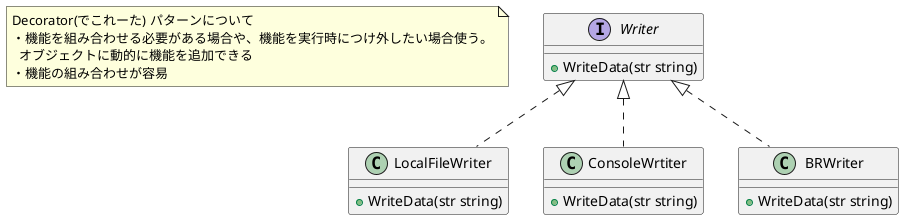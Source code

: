 @startuml

note as N1
  Decorator(でこれーた) パターンについて
  ・機能を組み合わせる必要がある場合や、機能を実行時につけ外したい場合使う。
    オブジェクトに動的に機能を追加できる
  ・機能の組み合わせが容易
end note

interface Writer {
  + WriteData(str string)
}

class LocalFileWriter {
  + WriteData(str string)
}

class ConsoleWrtiter {
  + WriteData(str string)
}

class BRWriter {
  + WriteData(str string)
}

Writer <|.. LocalFileWriter
Writer <|.. ConsoleWrtiter
Writer <|.. BRWriter

@enduml